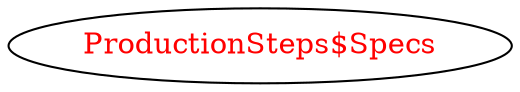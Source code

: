 digraph dependencyGraph {
 concentrate=true;
 ranksep="2.0";
 rankdir="LR"; 
 splines="ortho";
"ProductionSteps$Specs" [fontcolor="red"];
}